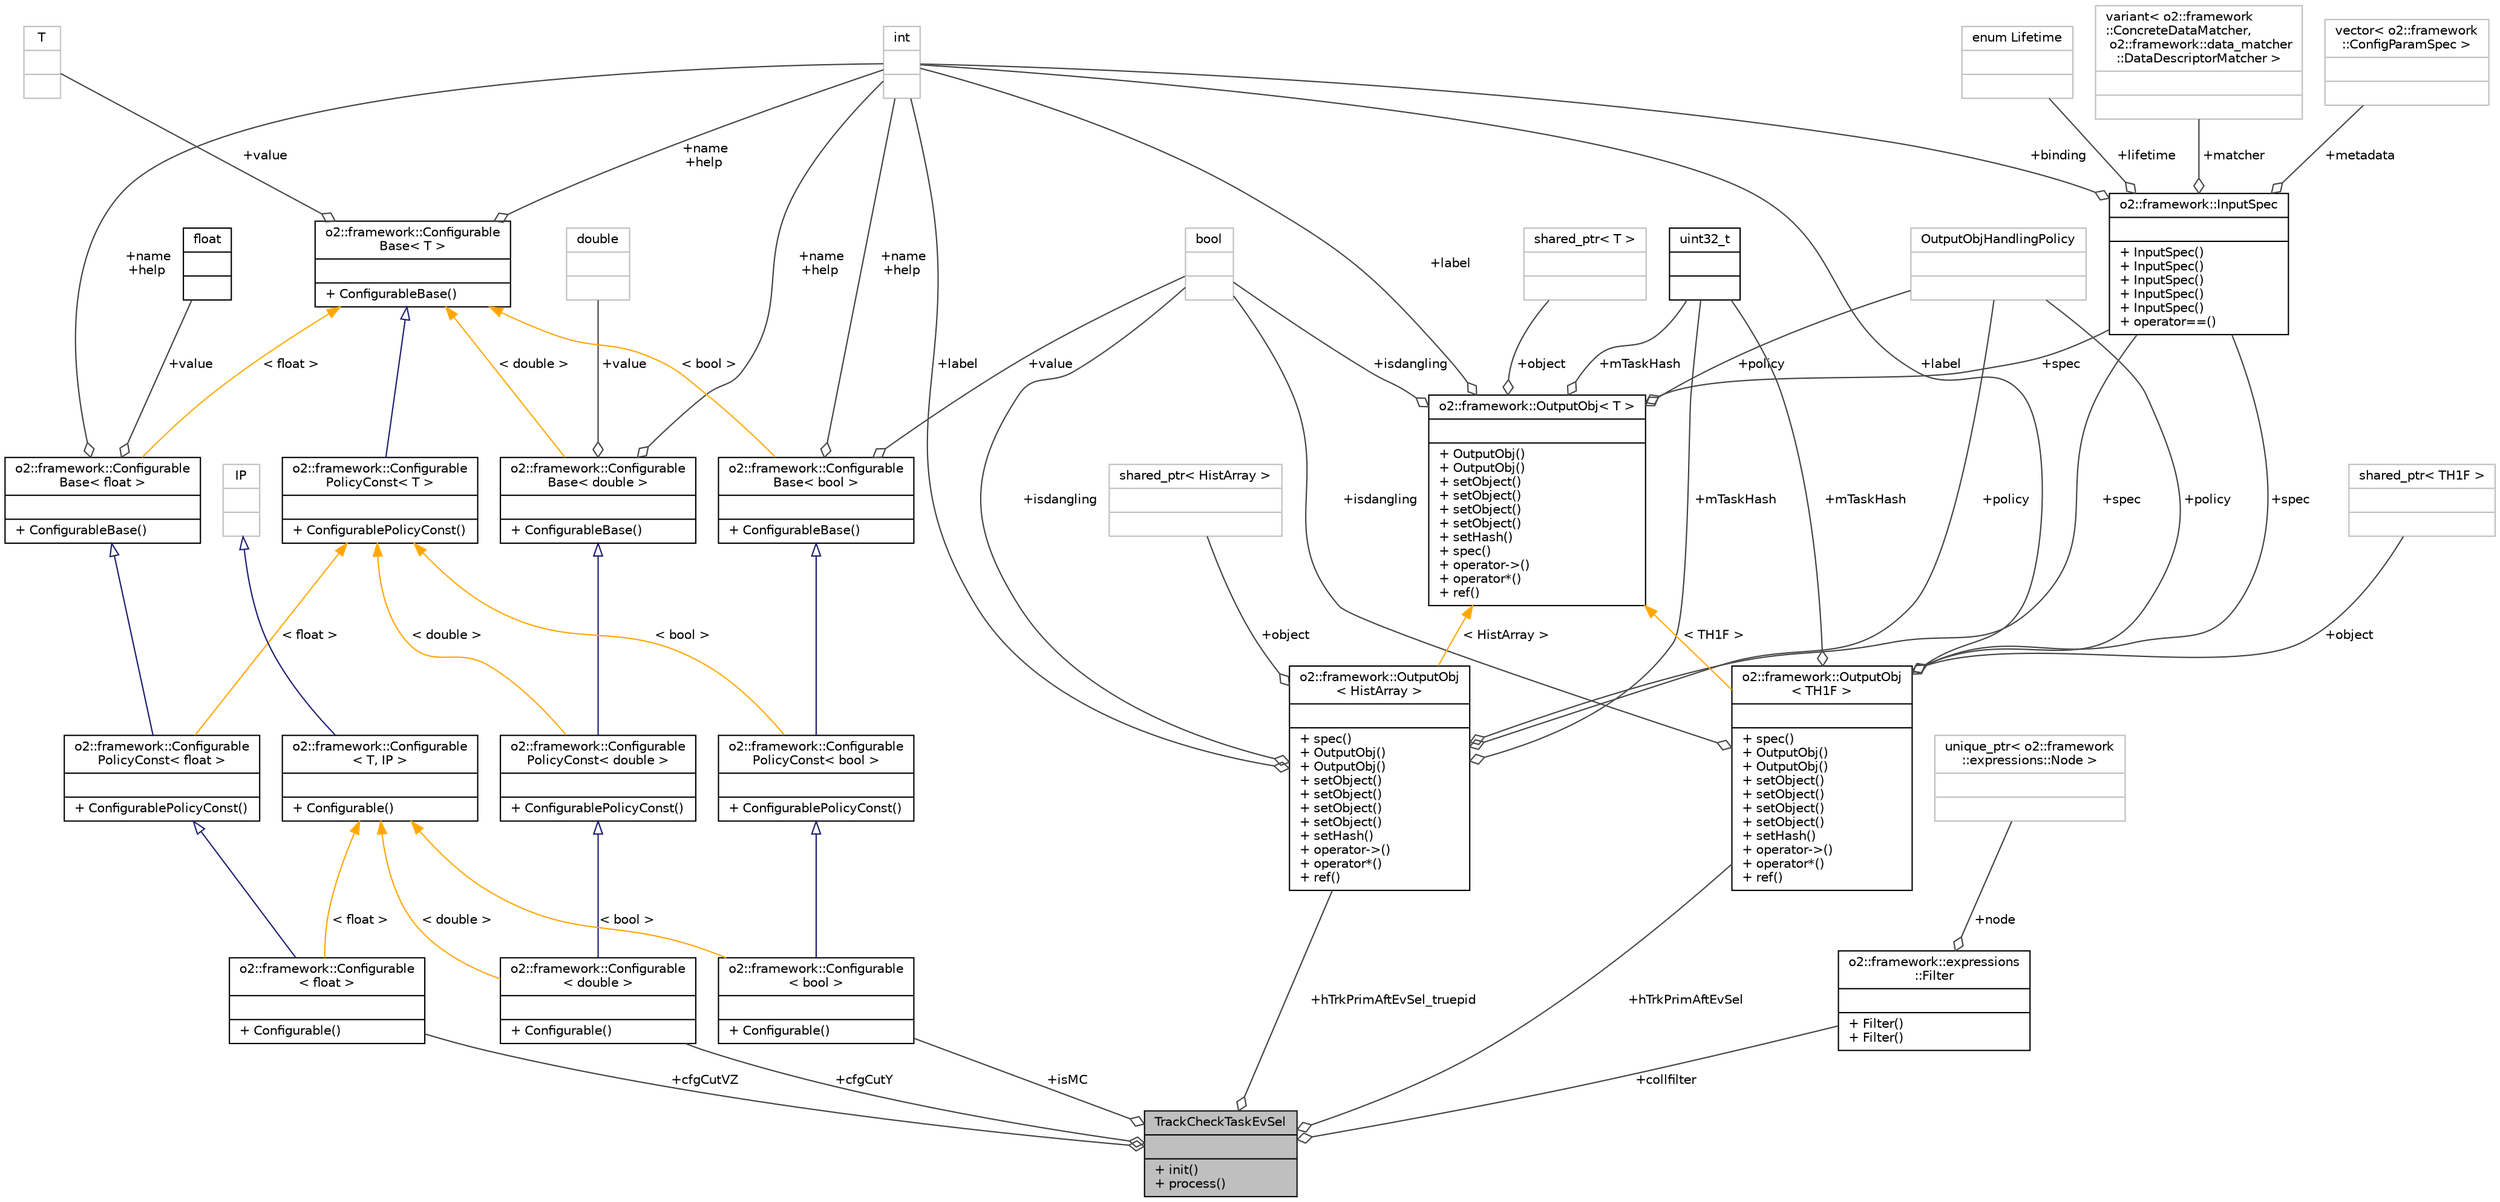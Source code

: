digraph "TrackCheckTaskEvSel"
{
 // INTERACTIVE_SVG=YES
  bgcolor="transparent";
  edge [fontname="Helvetica",fontsize="10",labelfontname="Helvetica",labelfontsize="10"];
  node [fontname="Helvetica",fontsize="10",shape=record];
  Node1 [label="{TrackCheckTaskEvSel\n||+ init()\l+ process()\l}",height=0.2,width=0.4,color="black", fillcolor="grey75", style="filled", fontcolor="black"];
  Node2 -> Node1 [color="grey25",fontsize="10",style="solid",label=" +cfgCutY" ,arrowhead="odiamond",fontname="Helvetica"];
  Node2 [label="{o2::framework::Configurable\l\< double \>\n||+ Configurable()\l}",height=0.2,width=0.4,color="black",URL="$d8/d71/structo2_1_1framework_1_1Configurable.html"];
  Node3 -> Node2 [dir="back",color="midnightblue",fontsize="10",style="solid",arrowtail="onormal",fontname="Helvetica"];
  Node3 [label="{o2::framework::Configurable\lPolicyConst\< double \>\n||+ ConfigurablePolicyConst()\l}",height=0.2,width=0.4,color="black",URL="$da/def/structo2_1_1framework_1_1ConfigurablePolicyConst.html"];
  Node4 -> Node3 [dir="back",color="midnightblue",fontsize="10",style="solid",arrowtail="onormal",fontname="Helvetica"];
  Node4 [label="{o2::framework::Configurable\lBase\< double \>\n||+ ConfigurableBase()\l}",height=0.2,width=0.4,color="black",URL="$da/d2f/structo2_1_1framework_1_1ConfigurableBase.html"];
  Node5 -> Node4 [color="grey25",fontsize="10",style="solid",label=" +value" ,arrowhead="odiamond",fontname="Helvetica"];
  Node5 [label="{double\n||}",height=0.2,width=0.4,color="grey75"];
  Node6 -> Node4 [color="grey25",fontsize="10",style="solid",label=" +name\n+help" ,arrowhead="odiamond",fontname="Helvetica"];
  Node6 [label="{int\n||}",height=0.2,width=0.4,color="grey75"];
  Node7 -> Node4 [dir="back",color="orange",fontsize="10",style="solid",label=" \< double \>" ,fontname="Helvetica"];
  Node7 [label="{o2::framework::Configurable\lBase\< T \>\n||+ ConfigurableBase()\l}",height=0.2,width=0.4,color="black",URL="$da/d2f/structo2_1_1framework_1_1ConfigurableBase.html"];
  Node6 -> Node7 [color="grey25",fontsize="10",style="solid",label=" +name\n+help" ,arrowhead="odiamond",fontname="Helvetica"];
  Node8 -> Node7 [color="grey25",fontsize="10",style="solid",label=" +value" ,arrowhead="odiamond",fontname="Helvetica"];
  Node8 [label="{T\n||}",height=0.2,width=0.4,color="grey75"];
  Node9 -> Node3 [dir="back",color="orange",fontsize="10",style="solid",label=" \< double \>" ,fontname="Helvetica"];
  Node9 [label="{o2::framework::Configurable\lPolicyConst\< T \>\n||+ ConfigurablePolicyConst()\l}",height=0.2,width=0.4,color="black",URL="$da/def/structo2_1_1framework_1_1ConfigurablePolicyConst.html"];
  Node7 -> Node9 [dir="back",color="midnightblue",fontsize="10",style="solid",arrowtail="onormal",fontname="Helvetica"];
  Node10 -> Node2 [dir="back",color="orange",fontsize="10",style="solid",label=" \< double \>" ,fontname="Helvetica"];
  Node10 [label="{o2::framework::Configurable\l\< T, IP \>\n||+ Configurable()\l}",height=0.2,width=0.4,color="black",URL="$d8/d71/structo2_1_1framework_1_1Configurable.html"];
  Node11 -> Node10 [dir="back",color="midnightblue",fontsize="10",style="solid",arrowtail="onormal",fontname="Helvetica"];
  Node11 [label="{IP\n||}",height=0.2,width=0.4,color="grey75"];
  Node12 -> Node1 [color="grey25",fontsize="10",style="solid",label=" +hTrkPrimAftEvSel_truepid" ,arrowhead="odiamond",fontname="Helvetica"];
  Node12 [label="{o2::framework::OutputObj\l\< HistArray \>\n||+ spec()\l+ OutputObj()\l+ OutputObj()\l+ setObject()\l+ setObject()\l+ setObject()\l+ setObject()\l+ setHash()\l+ operator-\>()\l+ operator*()\l+ ref()\l}",height=0.2,width=0.4,color="black",URL="$d4/d79/structo2_1_1framework_1_1OutputObj.html"];
  Node13 -> Node12 [color="grey25",fontsize="10",style="solid",label=" +policy" ,arrowhead="odiamond",fontname="Helvetica"];
  Node13 [label="{OutputObjHandlingPolicy\n||}",height=0.2,width=0.4,color="grey75"];
  Node14 -> Node12 [color="grey25",fontsize="10",style="solid",label=" +object" ,arrowhead="odiamond",fontname="Helvetica"];
  Node14 [label="{shared_ptr\< HistArray \>\n||}",height=0.2,width=0.4,color="grey75"];
  Node15 -> Node12 [color="grey25",fontsize="10",style="solid",label=" +mTaskHash" ,arrowhead="odiamond",fontname="Helvetica"];
  Node15 [label="{uint32_t\n||}",height=0.2,width=0.4,color="black",URL="$d3/d87/classuint32__t.html"];
  Node6 -> Node12 [color="grey25",fontsize="10",style="solid",label=" +label" ,arrowhead="odiamond",fontname="Helvetica"];
  Node16 -> Node12 [color="grey25",fontsize="10",style="solid",label=" +isdangling" ,arrowhead="odiamond",fontname="Helvetica"];
  Node16 [label="{bool\n||}",height=0.2,width=0.4,color="grey75"];
  Node17 -> Node12 [color="grey25",fontsize="10",style="solid",label=" +spec" ,arrowhead="odiamond",fontname="Helvetica"];
  Node17 [label="{o2::framework::InputSpec\n||+ InputSpec()\l+ InputSpec()\l+ InputSpec()\l+ InputSpec()\l+ InputSpec()\l+ operator==()\l}",height=0.2,width=0.4,color="black",URL="$da/d96/structo2_1_1framework_1_1InputSpec.html"];
  Node18 -> Node17 [color="grey25",fontsize="10",style="solid",label=" +metadata" ,arrowhead="odiamond",fontname="Helvetica"];
  Node18 [label="{vector\< o2::framework\l::ConfigParamSpec \>\n||}",height=0.2,width=0.4,color="grey75"];
  Node19 -> Node17 [color="grey25",fontsize="10",style="solid",label=" +lifetime" ,arrowhead="odiamond",fontname="Helvetica"];
  Node19 [label="{enum Lifetime\n||}",height=0.2,width=0.4,color="grey75"];
  Node20 -> Node17 [color="grey25",fontsize="10",style="solid",label=" +matcher" ,arrowhead="odiamond",fontname="Helvetica"];
  Node20 [label="{variant\< o2::framework\l::ConcreteDataMatcher,\l o2::framework::data_matcher\l::DataDescriptorMatcher \>\n||}",height=0.2,width=0.4,color="grey75"];
  Node6 -> Node17 [color="grey25",fontsize="10",style="solid",label=" +binding" ,arrowhead="odiamond",fontname="Helvetica"];
  Node21 -> Node12 [dir="back",color="orange",fontsize="10",style="solid",label=" \< HistArray \>" ,fontname="Helvetica"];
  Node21 [label="{o2::framework::OutputObj\< T \>\n||+ OutputObj()\l+ OutputObj()\l+ setObject()\l+ setObject()\l+ setObject()\l+ setObject()\l+ setHash()\l+ spec()\l+ operator-\>()\l+ operator*()\l+ ref()\l}",height=0.2,width=0.4,color="black",URL="$d4/d79/structo2_1_1framework_1_1OutputObj.html"];
  Node13 -> Node21 [color="grey25",fontsize="10",style="solid",label=" +policy" ,arrowhead="odiamond",fontname="Helvetica"];
  Node15 -> Node21 [color="grey25",fontsize="10",style="solid",label=" +mTaskHash" ,arrowhead="odiamond",fontname="Helvetica"];
  Node6 -> Node21 [color="grey25",fontsize="10",style="solid",label=" +label" ,arrowhead="odiamond",fontname="Helvetica"];
  Node22 -> Node21 [color="grey25",fontsize="10",style="solid",label=" +object" ,arrowhead="odiamond",fontname="Helvetica"];
  Node22 [label="{shared_ptr\< T \>\n||}",height=0.2,width=0.4,color="grey75"];
  Node16 -> Node21 [color="grey25",fontsize="10",style="solid",label=" +isdangling" ,arrowhead="odiamond",fontname="Helvetica"];
  Node17 -> Node21 [color="grey25",fontsize="10",style="solid",label=" +spec" ,arrowhead="odiamond",fontname="Helvetica"];
  Node23 -> Node1 [color="grey25",fontsize="10",style="solid",label=" +isMC" ,arrowhead="odiamond",fontname="Helvetica"];
  Node23 [label="{o2::framework::Configurable\l\< bool \>\n||+ Configurable()\l}",height=0.2,width=0.4,color="black",URL="$d8/d71/structo2_1_1framework_1_1Configurable.html"];
  Node24 -> Node23 [dir="back",color="midnightblue",fontsize="10",style="solid",arrowtail="onormal",fontname="Helvetica"];
  Node24 [label="{o2::framework::Configurable\lPolicyConst\< bool \>\n||+ ConfigurablePolicyConst()\l}",height=0.2,width=0.4,color="black",URL="$da/def/structo2_1_1framework_1_1ConfigurablePolicyConst.html"];
  Node25 -> Node24 [dir="back",color="midnightblue",fontsize="10",style="solid",arrowtail="onormal",fontname="Helvetica"];
  Node25 [label="{o2::framework::Configurable\lBase\< bool \>\n||+ ConfigurableBase()\l}",height=0.2,width=0.4,color="black",URL="$da/d2f/structo2_1_1framework_1_1ConfigurableBase.html"];
  Node6 -> Node25 [color="grey25",fontsize="10",style="solid",label=" +name\n+help" ,arrowhead="odiamond",fontname="Helvetica"];
  Node16 -> Node25 [color="grey25",fontsize="10",style="solid",label=" +value" ,arrowhead="odiamond",fontname="Helvetica"];
  Node7 -> Node25 [dir="back",color="orange",fontsize="10",style="solid",label=" \< bool \>" ,fontname="Helvetica"];
  Node9 -> Node24 [dir="back",color="orange",fontsize="10",style="solid",label=" \< bool \>" ,fontname="Helvetica"];
  Node10 -> Node23 [dir="back",color="orange",fontsize="10",style="solid",label=" \< bool \>" ,fontname="Helvetica"];
  Node26 -> Node1 [color="grey25",fontsize="10",style="solid",label=" +cfgCutVZ" ,arrowhead="odiamond",fontname="Helvetica"];
  Node26 [label="{o2::framework::Configurable\l\< float \>\n||+ Configurable()\l}",height=0.2,width=0.4,color="black",URL="$d8/d71/structo2_1_1framework_1_1Configurable.html"];
  Node27 -> Node26 [dir="back",color="midnightblue",fontsize="10",style="solid",arrowtail="onormal",fontname="Helvetica"];
  Node27 [label="{o2::framework::Configurable\lPolicyConst\< float \>\n||+ ConfigurablePolicyConst()\l}",height=0.2,width=0.4,color="black",URL="$da/def/structo2_1_1framework_1_1ConfigurablePolicyConst.html"];
  Node28 -> Node27 [dir="back",color="midnightblue",fontsize="10",style="solid",arrowtail="onormal",fontname="Helvetica"];
  Node28 [label="{o2::framework::Configurable\lBase\< float \>\n||+ ConfigurableBase()\l}",height=0.2,width=0.4,color="black",URL="$da/d2f/structo2_1_1framework_1_1ConfigurableBase.html"];
  Node29 -> Node28 [color="grey25",fontsize="10",style="solid",label=" +value" ,arrowhead="odiamond",fontname="Helvetica"];
  Node29 [label="{float\n||}",height=0.2,width=0.4,color="black",URL="$d4/dc3/classfloat.html"];
  Node6 -> Node28 [color="grey25",fontsize="10",style="solid",label=" +name\n+help" ,arrowhead="odiamond",fontname="Helvetica"];
  Node7 -> Node28 [dir="back",color="orange",fontsize="10",style="solid",label=" \< float \>" ,fontname="Helvetica"];
  Node9 -> Node27 [dir="back",color="orange",fontsize="10",style="solid",label=" \< float \>" ,fontname="Helvetica"];
  Node10 -> Node26 [dir="back",color="orange",fontsize="10",style="solid",label=" \< float \>" ,fontname="Helvetica"];
  Node30 -> Node1 [color="grey25",fontsize="10",style="solid",label=" +hTrkPrimAftEvSel" ,arrowhead="odiamond",fontname="Helvetica"];
  Node30 [label="{o2::framework::OutputObj\l\< TH1F \>\n||+ spec()\l+ OutputObj()\l+ OutputObj()\l+ setObject()\l+ setObject()\l+ setObject()\l+ setObject()\l+ setHash()\l+ operator-\>()\l+ operator*()\l+ ref()\l}",height=0.2,width=0.4,color="black",URL="$d4/d79/structo2_1_1framework_1_1OutputObj.html"];
  Node13 -> Node30 [color="grey25",fontsize="10",style="solid",label=" +policy" ,arrowhead="odiamond",fontname="Helvetica"];
  Node15 -> Node30 [color="grey25",fontsize="10",style="solid",label=" +mTaskHash" ,arrowhead="odiamond",fontname="Helvetica"];
  Node6 -> Node30 [color="grey25",fontsize="10",style="solid",label=" +label" ,arrowhead="odiamond",fontname="Helvetica"];
  Node16 -> Node30 [color="grey25",fontsize="10",style="solid",label=" +isdangling" ,arrowhead="odiamond",fontname="Helvetica"];
  Node17 -> Node30 [color="grey25",fontsize="10",style="solid",label=" +spec" ,arrowhead="odiamond",fontname="Helvetica"];
  Node31 -> Node30 [color="grey25",fontsize="10",style="solid",label=" +object" ,arrowhead="odiamond",fontname="Helvetica"];
  Node31 [label="{shared_ptr\< TH1F \>\n||}",height=0.2,width=0.4,color="grey75"];
  Node21 -> Node30 [dir="back",color="orange",fontsize="10",style="solid",label=" \< TH1F \>" ,fontname="Helvetica"];
  Node32 -> Node1 [color="grey25",fontsize="10",style="solid",label=" +collfilter" ,arrowhead="odiamond",fontname="Helvetica"];
  Node32 [label="{o2::framework::expressions\l::Filter\n||+ Filter()\l+ Filter()\l}",height=0.2,width=0.4,color="black",URL="$d1/d9a/structo2_1_1framework_1_1expressions_1_1Filter.html",tooltip="A struct, containing the root of the expression tree. "];
  Node33 -> Node32 [color="grey25",fontsize="10",style="solid",label=" +node" ,arrowhead="odiamond",fontname="Helvetica"];
  Node33 [label="{unique_ptr\< o2::framework\l::expressions::Node \>\n||}",height=0.2,width=0.4,color="grey75"];
}
